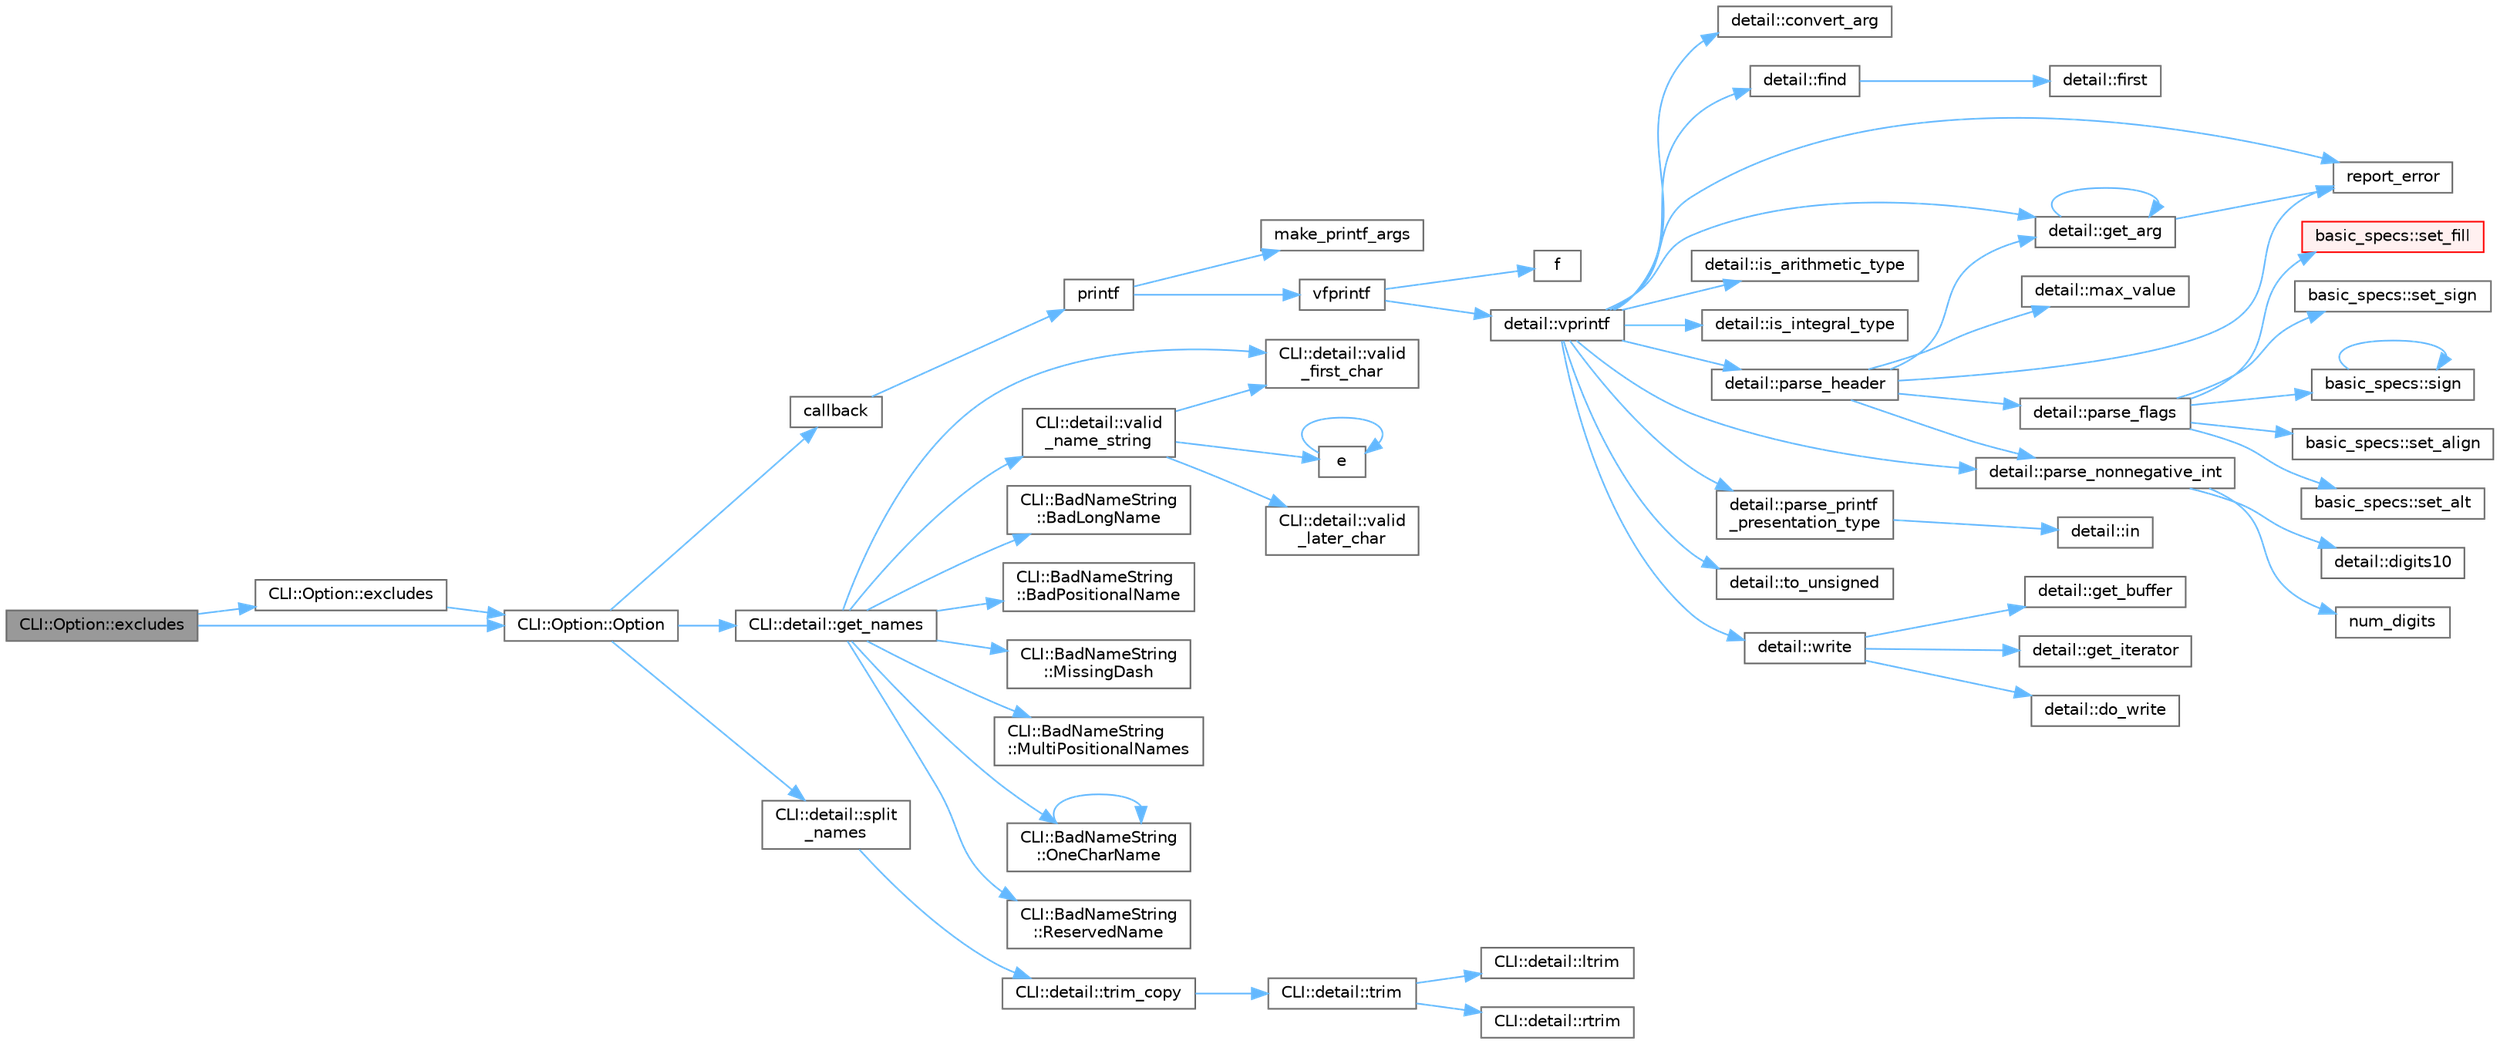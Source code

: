 digraph "CLI::Option::excludes"
{
 // LATEX_PDF_SIZE
  bgcolor="transparent";
  edge [fontname=Helvetica,fontsize=10,labelfontname=Helvetica,labelfontsize=10];
  node [fontname=Helvetica,fontsize=10,shape=box,height=0.2,width=0.4];
  rankdir="LR";
  Node1 [id="Node000001",label="CLI::Option::excludes",height=0.2,width=0.4,color="gray40", fillcolor="grey60", style="filled", fontcolor="black",tooltip="Any number supported, any mix of string and Opt"];
  Node1 -> Node2 [id="edge60_Node000001_Node000002",color="steelblue1",style="solid",tooltip=" "];
  Node2 [id="Node000002",label="CLI::Option::excludes",height=0.2,width=0.4,color="grey40", fillcolor="white", style="filled",URL="$class_c_l_i_1_1_option.html#a8b32d0d8b6451590dda0503c97185e06",tooltip="Sets excluded options"];
  Node2 -> Node3 [id="edge61_Node000002_Node000003",color="steelblue1",style="solid",tooltip=" "];
  Node3 [id="Node000003",label="CLI::Option::Option",height=0.2,width=0.4,color="grey40", fillcolor="white", style="filled",URL="$class_c_l_i_1_1_option.html#a577e99d3ea33598b4dc3605f544d14fc",tooltip="Making an option by hand is not defined, it must be made by the App class"];
  Node3 -> Node4 [id="edge62_Node000003_Node000004",color="steelblue1",style="solid",tooltip=" "];
  Node4 [id="Node000004",label="callback",height=0.2,width=0.4,color="grey40", fillcolor="white", style="filled",URL="$external_2spine-runtimes_2spine-sfml_2c_2example_2main_8cpp.html#a2f27b7fc84a39cace84d90f62a8d4c8e",tooltip=" "];
  Node4 -> Node5 [id="edge63_Node000004_Node000005",color="steelblue1",style="solid",tooltip=" "];
  Node5 [id="Node000005",label="printf",height=0.2,width=0.4,color="grey40", fillcolor="white", style="filled",URL="$printf_8h.html#aee3ed3a831f25f07e7be3919fff2203a",tooltip=" "];
  Node5 -> Node6 [id="edge64_Node000005_Node000006",color="steelblue1",style="solid",tooltip=" "];
  Node6 [id="Node000006",label="make_printf_args",height=0.2,width=0.4,color="grey40", fillcolor="white", style="filled",URL="$printf_8h.html#a27dcc0efcda04388971dbea3c875f122",tooltip=" "];
  Node5 -> Node7 [id="edge65_Node000005_Node000007",color="steelblue1",style="solid",tooltip=" "];
  Node7 [id="Node000007",label="vfprintf",height=0.2,width=0.4,color="grey40", fillcolor="white", style="filled",URL="$printf_8h.html#abb30aad964fc771fb52cf3ad88649df2",tooltip=" "];
  Node7 -> Node8 [id="edge66_Node000007_Node000008",color="steelblue1",style="solid",tooltip=" "];
  Node8 [id="Node000008",label="f",height=0.2,width=0.4,color="grey40", fillcolor="white", style="filled",URL="$cxx11__tensor__map_8cpp.html#a7f507fea02198f6cb81c86640c7b1a4e",tooltip=" "];
  Node7 -> Node9 [id="edge67_Node000007_Node000009",color="steelblue1",style="solid",tooltip=" "];
  Node9 [id="Node000009",label="detail::vprintf",height=0.2,width=0.4,color="grey40", fillcolor="white", style="filled",URL="$namespacedetail.html#a1c8c2218e4c822aa8f743fb9c573717f",tooltip=" "];
  Node9 -> Node10 [id="edge68_Node000009_Node000010",color="steelblue1",style="solid",tooltip=" "];
  Node10 [id="Node000010",label="detail::convert_arg",height=0.2,width=0.4,color="grey40", fillcolor="white", style="filled",URL="$namespacedetail.html#a03c11572c9a664266d6925f327dec7f3",tooltip=" "];
  Node9 -> Node11 [id="edge69_Node000009_Node000011",color="steelblue1",style="solid",tooltip=" "];
  Node11 [id="Node000011",label="detail::find",height=0.2,width=0.4,color="grey40", fillcolor="white", style="filled",URL="$namespacedetail.html#a6b71952fab3dc32f3edb2c3e9811d8d9",tooltip=" "];
  Node11 -> Node12 [id="edge70_Node000011_Node000012",color="steelblue1",style="solid",tooltip=" "];
  Node12 [id="Node000012",label="detail::first",height=0.2,width=0.4,color="grey40", fillcolor="white", style="filled",URL="$namespacedetail.html#a02319a3deb124802b88b61f85987df5e",tooltip=" "];
  Node9 -> Node13 [id="edge71_Node000009_Node000013",color="steelblue1",style="solid",tooltip=" "];
  Node13 [id="Node000013",label="detail::get_arg",height=0.2,width=0.4,color="grey40", fillcolor="white", style="filled",URL="$namespacedetail.html#a342ef250e45bd09b2ef666b6fae1c355",tooltip=" "];
  Node13 -> Node13 [id="edge72_Node000013_Node000013",color="steelblue1",style="solid",tooltip=" "];
  Node13 -> Node14 [id="edge73_Node000013_Node000014",color="steelblue1",style="solid",tooltip=" "];
  Node14 [id="Node000014",label="report_error",height=0.2,width=0.4,color="grey40", fillcolor="white", style="filled",URL="$format-inl_8h.html#a5555893692b00b61b3886349332fd01f",tooltip=" "];
  Node9 -> Node15 [id="edge74_Node000009_Node000015",color="steelblue1",style="solid",tooltip=" "];
  Node15 [id="Node000015",label="detail::is_arithmetic_type",height=0.2,width=0.4,color="grey40", fillcolor="white", style="filled",URL="$namespacedetail.html#a802c50a56a3495fdab6020b375ba1389",tooltip=" "];
  Node9 -> Node16 [id="edge75_Node000009_Node000016",color="steelblue1",style="solid",tooltip=" "];
  Node16 [id="Node000016",label="detail::is_integral_type",height=0.2,width=0.4,color="grey40", fillcolor="white", style="filled",URL="$namespacedetail.html#a2a60f8d1bee41b803f43fc42b707b5d1",tooltip=" "];
  Node9 -> Node17 [id="edge76_Node000009_Node000017",color="steelblue1",style="solid",tooltip=" "];
  Node17 [id="Node000017",label="detail::parse_header",height=0.2,width=0.4,color="grey40", fillcolor="white", style="filled",URL="$namespacedetail.html#afc9d93e58b8edb8077f8bc8eee7f4035",tooltip=" "];
  Node17 -> Node13 [id="edge77_Node000017_Node000013",color="steelblue1",style="solid",tooltip=" "];
  Node17 -> Node18 [id="edge78_Node000017_Node000018",color="steelblue1",style="solid",tooltip=" "];
  Node18 [id="Node000018",label="detail::max_value",height=0.2,width=0.4,color="grey40", fillcolor="white", style="filled",URL="$namespacedetail.html#a45c2130c44ebe54179eafcee3cda2bfb",tooltip=" "];
  Node17 -> Node19 [id="edge79_Node000017_Node000019",color="steelblue1",style="solid",tooltip=" "];
  Node19 [id="Node000019",label="detail::parse_flags",height=0.2,width=0.4,color="grey40", fillcolor="white", style="filled",URL="$namespacedetail.html#a4213daed116a37e1767881da51238261",tooltip=" "];
  Node19 -> Node20 [id="edge80_Node000019_Node000020",color="steelblue1",style="solid",tooltip=" "];
  Node20 [id="Node000020",label="basic_specs::set_align",height=0.2,width=0.4,color="grey40", fillcolor="white", style="filled",URL="$classbasic__specs.html#ad73b6f854341aaabc744bf54e6ea6af6",tooltip=" "];
  Node19 -> Node21 [id="edge81_Node000019_Node000021",color="steelblue1",style="solid",tooltip=" "];
  Node21 [id="Node000021",label="basic_specs::set_alt",height=0.2,width=0.4,color="grey40", fillcolor="white", style="filled",URL="$classbasic__specs.html#a5f10314706a8a3d579f882f30d283b61",tooltip=" "];
  Node19 -> Node22 [id="edge82_Node000019_Node000022",color="steelblue1",style="solid",tooltip=" "];
  Node22 [id="Node000022",label="basic_specs::set_fill",height=0.2,width=0.4,color="red", fillcolor="#FFF0F0", style="filled",URL="$classbasic__specs.html#a1600987fb39fed5dfdac21b218061a9e",tooltip=" "];
  Node19 -> Node24 [id="edge83_Node000019_Node000024",color="steelblue1",style="solid",tooltip=" "];
  Node24 [id="Node000024",label="basic_specs::set_sign",height=0.2,width=0.4,color="grey40", fillcolor="white", style="filled",URL="$classbasic__specs.html#a7020ec66ba6918727e4102567c5c731a",tooltip=" "];
  Node19 -> Node25 [id="edge84_Node000019_Node000025",color="steelblue1",style="solid",tooltip=" "];
  Node25 [id="Node000025",label="basic_specs::sign",height=0.2,width=0.4,color="grey40", fillcolor="white", style="filled",URL="$classbasic__specs.html#a380e6ff33a8ae05e3ef479bf95696ad2",tooltip=" "];
  Node25 -> Node25 [id="edge85_Node000025_Node000025",color="steelblue1",style="solid",tooltip=" "];
  Node17 -> Node26 [id="edge86_Node000017_Node000026",color="steelblue1",style="solid",tooltip=" "];
  Node26 [id="Node000026",label="detail::parse_nonnegative_int",height=0.2,width=0.4,color="grey40", fillcolor="white", style="filled",URL="$namespacedetail.html#a338caba782225e115a9902d4d0835f5f",tooltip=" "];
  Node26 -> Node27 [id="edge87_Node000026_Node000027",color="steelblue1",style="solid",tooltip=" "];
  Node27 [id="Node000027",label="detail::digits10",height=0.2,width=0.4,color="grey40", fillcolor="white", style="filled",URL="$namespacedetail.html#a3a043db05db2d07deb2d98ba2d04b4eb",tooltip=" "];
  Node26 -> Node28 [id="edge88_Node000026_Node000028",color="steelblue1",style="solid",tooltip=" "];
  Node28 [id="Node000028",label="num_digits",height=0.2,width=0.4,color="grey40", fillcolor="white", style="filled",URL="$_sequence_8c.html#aa16e8c03d098498ad9c8839cf2c48044",tooltip=" "];
  Node17 -> Node14 [id="edge89_Node000017_Node000014",color="steelblue1",style="solid",tooltip=" "];
  Node9 -> Node26 [id="edge90_Node000009_Node000026",color="steelblue1",style="solid",tooltip=" "];
  Node9 -> Node29 [id="edge91_Node000009_Node000029",color="steelblue1",style="solid",tooltip=" "];
  Node29 [id="Node000029",label="detail::parse_printf\l_presentation_type",height=0.2,width=0.4,color="grey40", fillcolor="white", style="filled",URL="$namespacedetail.html#aa2cb095169b23e3a66260ad7078f44cc",tooltip=" "];
  Node29 -> Node30 [id="edge92_Node000029_Node000030",color="steelblue1",style="solid",tooltip=" "];
  Node30 [id="Node000030",label="detail::in",height=0.2,width=0.4,color="grey40", fillcolor="white", style="filled",URL="$namespacedetail.html#a52a5e2ed06c229dcf95ea5c46d48d05e",tooltip=" "];
  Node9 -> Node14 [id="edge93_Node000009_Node000014",color="steelblue1",style="solid",tooltip=" "];
  Node9 -> Node31 [id="edge94_Node000009_Node000031",color="steelblue1",style="solid",tooltip=" "];
  Node31 [id="Node000031",label="detail::to_unsigned",height=0.2,width=0.4,color="grey40", fillcolor="white", style="filled",URL="$namespacedetail.html#a4855e668246c731a97484efc329f2aac",tooltip=" "];
  Node9 -> Node32 [id="edge95_Node000009_Node000032",color="steelblue1",style="solid",tooltip=" "];
  Node32 [id="Node000032",label="detail::write",height=0.2,width=0.4,color="grey40", fillcolor="white", style="filled",URL="$namespacedetail.html#a29dacf26eedc9e3575fb57329a5ca0a3",tooltip=" "];
  Node32 -> Node33 [id="edge96_Node000032_Node000033",color="steelblue1",style="solid",tooltip=" "];
  Node33 [id="Node000033",label="detail::do_write",height=0.2,width=0.4,color="grey40", fillcolor="white", style="filled",URL="$namespacedetail.html#a5007cc441bd246a9096070c10d1ea683",tooltip=" "];
  Node32 -> Node34 [id="edge97_Node000032_Node000034",color="steelblue1",style="solid",tooltip=" "];
  Node34 [id="Node000034",label="detail::get_buffer",height=0.2,width=0.4,color="grey40", fillcolor="white", style="filled",URL="$namespacedetail.html#ad803bb19df422bc4c4f92d75c7564437",tooltip=" "];
  Node32 -> Node35 [id="edge98_Node000032_Node000035",color="steelblue1",style="solid",tooltip=" "];
  Node35 [id="Node000035",label="detail::get_iterator",height=0.2,width=0.4,color="grey40", fillcolor="white", style="filled",URL="$namespacedetail.html#a05e3e231207d3f28f83261c2e7ad2fe5",tooltip=" "];
  Node3 -> Node36 [id="edge99_Node000003_Node000036",color="steelblue1",style="solid",tooltip=" "];
  Node36 [id="Node000036",label="CLI::detail::get_names",height=0.2,width=0.4,color="grey40", fillcolor="white", style="filled",URL="$namespace_c_l_i_1_1detail.html#a6c9c870c5f7cd261e7363cb862634a3a",tooltip="Get a vector of short names, one of long names, and a single name"];
  Node36 -> Node37 [id="edge100_Node000036_Node000037",color="steelblue1",style="solid",tooltip=" "];
  Node37 [id="Node000037",label="CLI::BadNameString\l::BadLongName",height=0.2,width=0.4,color="grey40", fillcolor="white", style="filled",URL="$class_c_l_i_1_1_bad_name_string.html#a4c84dfdba8d943ad494daead50c9097d",tooltip=" "];
  Node36 -> Node38 [id="edge101_Node000036_Node000038",color="steelblue1",style="solid",tooltip=" "];
  Node38 [id="Node000038",label="CLI::BadNameString\l::BadPositionalName",height=0.2,width=0.4,color="grey40", fillcolor="white", style="filled",URL="$class_c_l_i_1_1_bad_name_string.html#a6dd4927b244bb94d306c805f87f47e4b",tooltip=" "];
  Node36 -> Node39 [id="edge102_Node000036_Node000039",color="steelblue1",style="solid",tooltip=" "];
  Node39 [id="Node000039",label="CLI::BadNameString\l::MissingDash",height=0.2,width=0.4,color="grey40", fillcolor="white", style="filled",URL="$class_c_l_i_1_1_bad_name_string.html#a17d7fdda9def1c79a9b86d04cfd35f75",tooltip=" "];
  Node36 -> Node40 [id="edge103_Node000036_Node000040",color="steelblue1",style="solid",tooltip=" "];
  Node40 [id="Node000040",label="CLI::BadNameString\l::MultiPositionalNames",height=0.2,width=0.4,color="grey40", fillcolor="white", style="filled",URL="$class_c_l_i_1_1_bad_name_string.html#ac798ab322c49c3f922e325d269070c38",tooltip=" "];
  Node36 -> Node41 [id="edge104_Node000036_Node000041",color="steelblue1",style="solid",tooltip=" "];
  Node41 [id="Node000041",label="CLI::BadNameString\l::OneCharName",height=0.2,width=0.4,color="grey40", fillcolor="white", style="filled",URL="$class_c_l_i_1_1_bad_name_string.html#a5c63c850d783ad2b132085266269bcdc",tooltip=" "];
  Node41 -> Node41 [id="edge105_Node000041_Node000041",color="steelblue1",style="solid",tooltip=" "];
  Node36 -> Node42 [id="edge106_Node000036_Node000042",color="steelblue1",style="solid",tooltip=" "];
  Node42 [id="Node000042",label="CLI::BadNameString\l::ReservedName",height=0.2,width=0.4,color="grey40", fillcolor="white", style="filled",URL="$class_c_l_i_1_1_bad_name_string.html#aa0fef0fbc4ab0a29a839eb98e2ee6740",tooltip=" "];
  Node36 -> Node43 [id="edge107_Node000036_Node000043",color="steelblue1",style="solid",tooltip=" "];
  Node43 [id="Node000043",label="CLI::detail::valid\l_first_char",height=0.2,width=0.4,color="grey40", fillcolor="white", style="filled",URL="$namespace_c_l_i_1_1detail.html#a3a05d1129df69e88135e178137b1fd89",tooltip=" "];
  Node36 -> Node44 [id="edge108_Node000036_Node000044",color="steelblue1",style="solid",tooltip=" "];
  Node44 [id="Node000044",label="CLI::detail::valid\l_name_string",height=0.2,width=0.4,color="grey40", fillcolor="white", style="filled",URL="$namespace_c_l_i_1_1detail.html#ad3018ff84d2bb41b5cb5ec0efaebbeae",tooltip="Verify an option/subcommand name"];
  Node44 -> Node45 [id="edge109_Node000044_Node000045",color="steelblue1",style="solid",tooltip=" "];
  Node45 [id="Node000045",label="e",height=0.2,width=0.4,color="grey40", fillcolor="white", style="filled",URL="$_cwise__array__power__array_8cpp.html#a9cb86ff854760bf91a154f2724a9101d",tooltip=" "];
  Node45 -> Node45 [id="edge110_Node000045_Node000045",color="steelblue1",style="solid",tooltip=" "];
  Node44 -> Node43 [id="edge111_Node000044_Node000043",color="steelblue1",style="solid",tooltip=" "];
  Node44 -> Node46 [id="edge112_Node000044_Node000046",color="steelblue1",style="solid",tooltip=" "];
  Node46 [id="Node000046",label="CLI::detail::valid\l_later_char",height=0.2,width=0.4,color="grey40", fillcolor="white", style="filled",URL="$namespace_c_l_i_1_1detail.html#a841371d5dbb0a52f453de4cc1d00cc51",tooltip="Verify following characters of an option"];
  Node3 -> Node47 [id="edge113_Node000003_Node000047",color="steelblue1",style="solid",tooltip=" "];
  Node47 [id="Node000047",label="CLI::detail::split\l_names",height=0.2,width=0.4,color="grey40", fillcolor="white", style="filled",URL="$namespace_c_l_i_1_1detail.html#ac8a8403ca4cfb40e30979111083c0c1c",tooltip=" "];
  Node47 -> Node48 [id="edge114_Node000047_Node000048",color="steelblue1",style="solid",tooltip=" "];
  Node48 [id="Node000048",label="CLI::detail::trim_copy",height=0.2,width=0.4,color="grey40", fillcolor="white", style="filled",URL="$namespace_c_l_i_1_1detail.html#a5c7b00a328b3b2da564794081646c251",tooltip="Make a copy of the string and then trim it"];
  Node48 -> Node49 [id="edge115_Node000048_Node000049",color="steelblue1",style="solid",tooltip=" "];
  Node49 [id="Node000049",label="CLI::detail::trim",height=0.2,width=0.4,color="grey40", fillcolor="white", style="filled",URL="$namespace_c_l_i_1_1detail.html#a621323632158048f6168deacc432b838",tooltip="Trim whitespace from string"];
  Node49 -> Node50 [id="edge116_Node000049_Node000050",color="steelblue1",style="solid",tooltip=" "];
  Node50 [id="Node000050",label="CLI::detail::ltrim",height=0.2,width=0.4,color="grey40", fillcolor="white", style="filled",URL="$namespace_c_l_i_1_1detail.html#a603eeabf0b2663fa405871b8318c1507",tooltip="Trim whitespace from left of string"];
  Node49 -> Node51 [id="edge117_Node000049_Node000051",color="steelblue1",style="solid",tooltip=" "];
  Node51 [id="Node000051",label="CLI::detail::rtrim",height=0.2,width=0.4,color="grey40", fillcolor="white", style="filled",URL="$namespace_c_l_i_1_1detail.html#aef3c5cc699d323f04f21cc1c124e772e",tooltip="Trim whitespace from right of string"];
  Node1 -> Node3 [id="edge118_Node000001_Node000003",color="steelblue1",style="solid",tooltip=" "];
}
